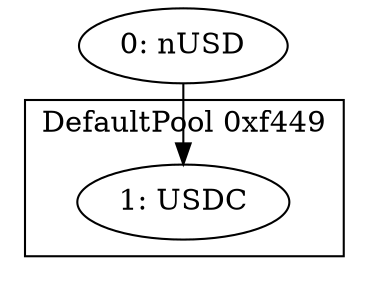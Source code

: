 digraph G {
    token0 [label = "0: nUSD";];
    token1 [label = "1: USDC";];
    token0 -> token1;
    subgraph cluster0 {
        label = "DefaultPool 0xf449";
        subgraph {
            rank = same;
            edge [style = invis;];
            token1;
        }
    }
}
